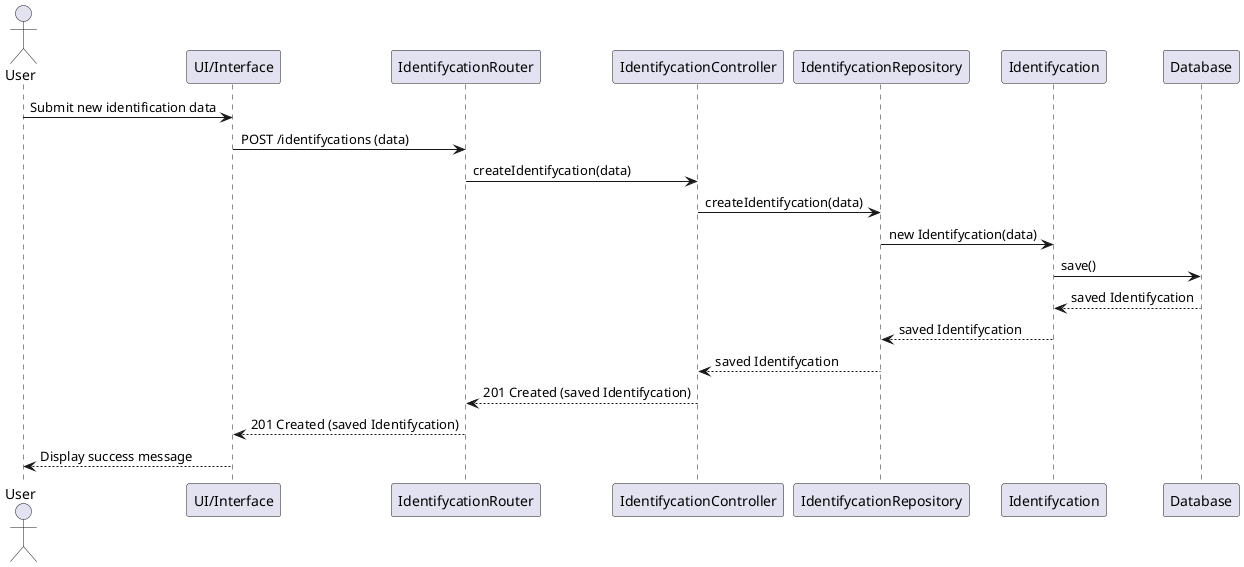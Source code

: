 @startuml
actor User
participant "UI/Interface" as UI
participant "IdentifycationRouter" as Router
participant "IdentifycationController" as Controller
participant "IdentifycationRepository" as Repository
participant "Identifycation" as Model
participant "Database" as DB

User -> UI: Submit new identification data
UI -> Router: POST /identifycations (data)
Router -> Controller: createIdentifycation(data)
Controller -> Repository: createIdentifycation(data)
Repository -> Model: new Identifycation(data)
Model -> DB: save()
DB --> Model: saved Identifycation
Model --> Repository: saved Identifycation
Repository --> Controller: saved Identifycation
Controller --> Router: 201 Created (saved Identifycation)
Router --> UI: 201 Created (saved Identifycation)
UI --> User: Display success message
@enduml
